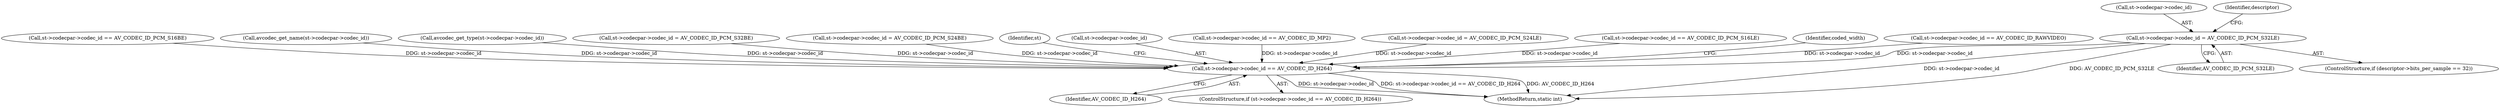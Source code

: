 digraph "0_FFmpeg_bab0716c7f4793ec42e05a5aa7e80d82a0dd4e75@pointer" {
"1001767" [label="(Call,st->codecpar->codec_id = AV_CODEC_ID_PCM_S32LE)"];
"1001927" [label="(Call,st->codecpar->codec_id == AV_CODEC_ID_H264)"];
"1001926" [label="(ControlStructure,if (st->codecpar->codec_id == AV_CODEC_ID_H264))"];
"1001776" [label="(Call,st->codecpar->codec_id == AV_CODEC_ID_PCM_S16BE)"];
"1001087" [label="(Call,avcodec_get_name(st->codecpar->codec_id))"];
"1001867" [label="(Call,avcodec_get_type(st->codecpar->codec_id))"];
"1001810" [label="(Call,st->codecpar->codec_id = AV_CODEC_ID_PCM_S32BE)"];
"1001796" [label="(Call,st->codecpar->codec_id = AV_CODEC_ID_PCM_S24BE)"];
"1001970" [label="(Identifier,st)"];
"1001768" [label="(Call,st->codecpar->codec_id)"];
"1001991" [label="(MethodReturn,static int)"];
"1001928" [label="(Call,st->codecpar->codec_id)"];
"1001819" [label="(Call,st->codecpar->codec_id == AV_CODEC_ID_MP2)"];
"1001900" [label="(Identifier,descriptor)"];
"1001753" [label="(Call,st->codecpar->codec_id = AV_CODEC_ID_PCM_S24LE)"];
"1001773" [label="(Identifier,AV_CODEC_ID_PCM_S32LE)"];
"1001933" [label="(Identifier,AV_CODEC_ID_H264)"];
"1001767" [label="(Call,st->codecpar->codec_id = AV_CODEC_ID_PCM_S32LE)"];
"1001761" [label="(ControlStructure,if (descriptor->bits_per_sample == 32))"];
"1001927" [label="(Call,st->codecpar->codec_id == AV_CODEC_ID_H264)"];
"1001733" [label="(Call,st->codecpar->codec_id == AV_CODEC_ID_PCM_S16LE)"];
"1001937" [label="(Identifier,coded_width)"];
"1001414" [label="(Call,st->codecpar->codec_id == AV_CODEC_ID_RAWVIDEO)"];
"1001767" -> "1001761"  [label="AST: "];
"1001767" -> "1001773"  [label="CFG: "];
"1001768" -> "1001767"  [label="AST: "];
"1001773" -> "1001767"  [label="AST: "];
"1001900" -> "1001767"  [label="CFG: "];
"1001767" -> "1001991"  [label="DDG: st->codecpar->codec_id"];
"1001767" -> "1001991"  [label="DDG: AV_CODEC_ID_PCM_S32LE"];
"1001767" -> "1001927"  [label="DDG: st->codecpar->codec_id"];
"1001927" -> "1001926"  [label="AST: "];
"1001927" -> "1001933"  [label="CFG: "];
"1001928" -> "1001927"  [label="AST: "];
"1001933" -> "1001927"  [label="AST: "];
"1001937" -> "1001927"  [label="CFG: "];
"1001970" -> "1001927"  [label="CFG: "];
"1001927" -> "1001991"  [label="DDG: AV_CODEC_ID_H264"];
"1001927" -> "1001991"  [label="DDG: st->codecpar->codec_id"];
"1001927" -> "1001991"  [label="DDG: st->codecpar->codec_id == AV_CODEC_ID_H264"];
"1001819" -> "1001927"  [label="DDG: st->codecpar->codec_id"];
"1001414" -> "1001927"  [label="DDG: st->codecpar->codec_id"];
"1001753" -> "1001927"  [label="DDG: st->codecpar->codec_id"];
"1001776" -> "1001927"  [label="DDG: st->codecpar->codec_id"];
"1001810" -> "1001927"  [label="DDG: st->codecpar->codec_id"];
"1001796" -> "1001927"  [label="DDG: st->codecpar->codec_id"];
"1001087" -> "1001927"  [label="DDG: st->codecpar->codec_id"];
"1001733" -> "1001927"  [label="DDG: st->codecpar->codec_id"];
"1001867" -> "1001927"  [label="DDG: st->codecpar->codec_id"];
}

